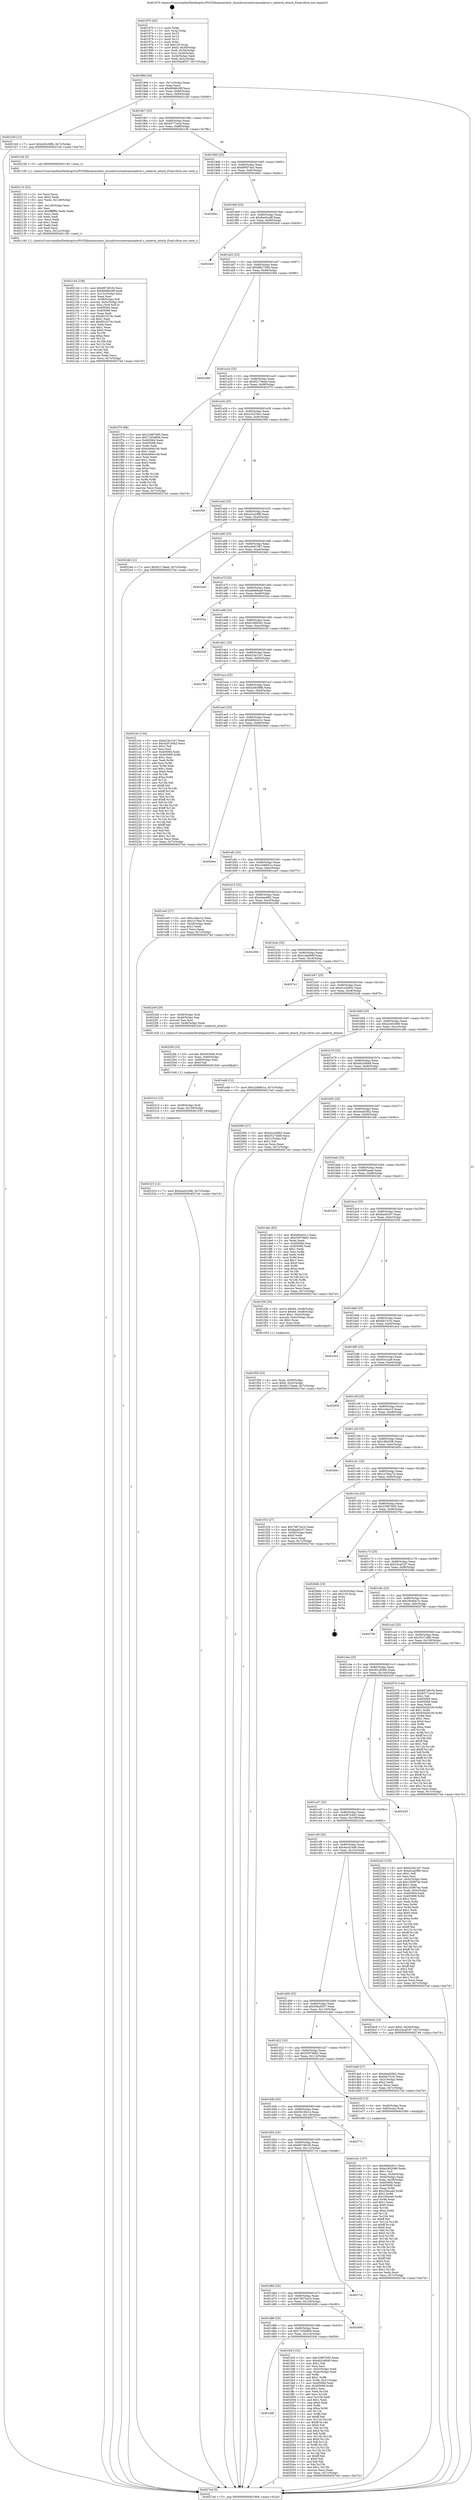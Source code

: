 digraph "0x401970" {
  label = "0x401970 (/mnt/c/Users/mathe/Desktop/tcc/POCII/binaries/extr_linuxdriversnetwansealevel.c_sealevel_attach_Final-ollvm.out::main(0))"
  labelloc = "t"
  node[shape=record]

  Entry [label="",width=0.3,height=0.3,shape=circle,fillcolor=black,style=filled]
  "0x40199d" [label="{
     0x40199d [26]\l
     | [instrs]\l
     &nbsp;&nbsp;0x40199d \<+3\>: mov -0x7c(%rbp),%eax\l
     &nbsp;&nbsp;0x4019a0 \<+2\>: mov %eax,%ecx\l
     &nbsp;&nbsp;0x4019a2 \<+6\>: sub $0x80b6b38f,%ecx\l
     &nbsp;&nbsp;0x4019a8 \<+3\>: mov %eax,-0x80(%rbp)\l
     &nbsp;&nbsp;0x4019ab \<+6\>: mov %ecx,-0x84(%rbp)\l
     &nbsp;&nbsp;0x4019b1 \<+6\>: je 00000000004021b0 \<main+0x840\>\l
  }"]
  "0x4021b0" [label="{
     0x4021b0 [12]\l
     | [instrs]\l
     &nbsp;&nbsp;0x4021b0 \<+7\>: movl $0xb29c08fb,-0x7c(%rbp)\l
     &nbsp;&nbsp;0x4021b7 \<+5\>: jmp 00000000004027ed \<main+0xe7d\>\l
  }"]
  "0x4019b7" [label="{
     0x4019b7 [25]\l
     | [instrs]\l
     &nbsp;&nbsp;0x4019b7 \<+5\>: jmp 00000000004019bc \<main+0x4c\>\l
     &nbsp;&nbsp;0x4019bc \<+3\>: mov -0x80(%rbp),%eax\l
     &nbsp;&nbsp;0x4019bf \<+5\>: sub $0x8377cecd,%eax\l
     &nbsp;&nbsp;0x4019c4 \<+6\>: mov %eax,-0x88(%rbp)\l
     &nbsp;&nbsp;0x4019ca \<+6\>: je 000000000040210b \<main+0x79b\>\l
  }"]
  Exit [label="",width=0.3,height=0.3,shape=circle,fillcolor=black,style=filled,peripheries=2]
  "0x40210b" [label="{
     0x40210b [5]\l
     | [instrs]\l
     &nbsp;&nbsp;0x40210b \<+5\>: call 0000000000401160 \<next_i\>\l
     | [calls]\l
     &nbsp;&nbsp;0x401160 \{1\} (/mnt/c/Users/mathe/Desktop/tcc/POCII/binaries/extr_linuxdriversnetwansealevel.c_sealevel_attach_Final-ollvm.out::next_i)\l
  }"]
  "0x4019d0" [label="{
     0x4019d0 [25]\l
     | [instrs]\l
     &nbsp;&nbsp;0x4019d0 \<+5\>: jmp 00000000004019d5 \<main+0x65\>\l
     &nbsp;&nbsp;0x4019d5 \<+3\>: mov -0x80(%rbp),%eax\l
     &nbsp;&nbsp;0x4019d8 \<+5\>: sub $0x895f74a5,%eax\l
     &nbsp;&nbsp;0x4019dd \<+6\>: mov %eax,-0x8c(%rbp)\l
     &nbsp;&nbsp;0x4019e3 \<+6\>: je 00000000004026bc \<main+0xd4c\>\l
  }"]
  "0x402323" [label="{
     0x402323 [12]\l
     | [instrs]\l
     &nbsp;&nbsp;0x402323 \<+7\>: movl $0x4acd1bd6,-0x7c(%rbp)\l
     &nbsp;&nbsp;0x40232a \<+5\>: jmp 00000000004027ed \<main+0xe7d\>\l
  }"]
  "0x4026bc" [label="{
     0x4026bc\l
  }", style=dashed]
  "0x4019e9" [label="{
     0x4019e9 [25]\l
     | [instrs]\l
     &nbsp;&nbsp;0x4019e9 \<+5\>: jmp 00000000004019ee \<main+0x7e\>\l
     &nbsp;&nbsp;0x4019ee \<+3\>: mov -0x80(%rbp),%eax\l
     &nbsp;&nbsp;0x4019f1 \<+5\>: sub $0x8ae5ca9f,%eax\l
     &nbsp;&nbsp;0x4019f6 \<+6\>: mov %eax,-0x90(%rbp)\l
     &nbsp;&nbsp;0x4019fc \<+6\>: je 00000000004024c6 \<main+0xb56\>\l
  }"]
  "0x402314" [label="{
     0x402314 [15]\l
     | [instrs]\l
     &nbsp;&nbsp;0x402314 \<+4\>: mov -0x58(%rbp),%rdi\l
     &nbsp;&nbsp;0x402318 \<+6\>: mov %eax,-0x130(%rbp)\l
     &nbsp;&nbsp;0x40231e \<+5\>: call 0000000000401030 \<free@plt\>\l
     | [calls]\l
     &nbsp;&nbsp;0x401030 \{1\} (unknown)\l
  }"]
  "0x4024c6" [label="{
     0x4024c6\l
  }", style=dashed]
  "0x401a02" [label="{
     0x401a02 [25]\l
     | [instrs]\l
     &nbsp;&nbsp;0x401a02 \<+5\>: jmp 0000000000401a07 \<main+0x97\>\l
     &nbsp;&nbsp;0x401a07 \<+3\>: mov -0x80(%rbp),%eax\l
     &nbsp;&nbsp;0x401a0a \<+5\>: sub $0x8fb275b9,%eax\l
     &nbsp;&nbsp;0x401a0f \<+6\>: mov %eax,-0x94(%rbp)\l
     &nbsp;&nbsp;0x401a15 \<+6\>: je 0000000000402369 \<main+0x9f9\>\l
  }"]
  "0x4022fd" [label="{
     0x4022fd [23]\l
     | [instrs]\l
     &nbsp;&nbsp;0x4022fd \<+10\>: movabs $0x4030d6,%rdi\l
     &nbsp;&nbsp;0x402307 \<+3\>: mov %eax,-0x60(%rbp)\l
     &nbsp;&nbsp;0x40230a \<+3\>: mov -0x60(%rbp),%esi\l
     &nbsp;&nbsp;0x40230d \<+2\>: mov $0x0,%al\l
     &nbsp;&nbsp;0x40230f \<+5\>: call 0000000000401040 \<printf@plt\>\l
     | [calls]\l
     &nbsp;&nbsp;0x401040 \{1\} (unknown)\l
  }"]
  "0x402369" [label="{
     0x402369\l
  }", style=dashed]
  "0x401a1b" [label="{
     0x401a1b [25]\l
     | [instrs]\l
     &nbsp;&nbsp;0x401a1b \<+5\>: jmp 0000000000401a20 \<main+0xb0\>\l
     &nbsp;&nbsp;0x401a20 \<+3\>: mov -0x80(%rbp),%eax\l
     &nbsp;&nbsp;0x401a23 \<+5\>: sub $0x9217deeb,%eax\l
     &nbsp;&nbsp;0x401a28 \<+6\>: mov %eax,-0x98(%rbp)\l
     &nbsp;&nbsp;0x401a2e \<+6\>: je 0000000000401f70 \<main+0x600\>\l
  }"]
  "0x402144" [label="{
     0x402144 [108]\l
     | [instrs]\l
     &nbsp;&nbsp;0x402144 \<+5\>: mov $0x667481f4,%ecx\l
     &nbsp;&nbsp;0x402149 \<+5\>: mov $0x80b6b38f,%edx\l
     &nbsp;&nbsp;0x40214e \<+6\>: mov -0x12c(%rbp),%esi\l
     &nbsp;&nbsp;0x402154 \<+3\>: imul %eax,%esi\l
     &nbsp;&nbsp;0x402157 \<+4\>: mov -0x58(%rbp),%r8\l
     &nbsp;&nbsp;0x40215b \<+4\>: movslq -0x5c(%rbp),%r9\l
     &nbsp;&nbsp;0x40215f \<+4\>: mov %esi,(%r8,%r9,4)\l
     &nbsp;&nbsp;0x402163 \<+7\>: mov 0x405064,%eax\l
     &nbsp;&nbsp;0x40216a \<+7\>: mov 0x405068,%esi\l
     &nbsp;&nbsp;0x402171 \<+2\>: mov %eax,%edi\l
     &nbsp;&nbsp;0x402173 \<+6\>: sub $0xfd1027dc,%edi\l
     &nbsp;&nbsp;0x402179 \<+3\>: sub $0x1,%edi\l
     &nbsp;&nbsp;0x40217c \<+6\>: add $0xfd1027dc,%edi\l
     &nbsp;&nbsp;0x402182 \<+3\>: imul %edi,%eax\l
     &nbsp;&nbsp;0x402185 \<+3\>: and $0x1,%eax\l
     &nbsp;&nbsp;0x402188 \<+3\>: cmp $0x0,%eax\l
     &nbsp;&nbsp;0x40218b \<+4\>: sete %r10b\l
     &nbsp;&nbsp;0x40218f \<+3\>: cmp $0xa,%esi\l
     &nbsp;&nbsp;0x402192 \<+4\>: setl %r11b\l
     &nbsp;&nbsp;0x402196 \<+3\>: mov %r10b,%bl\l
     &nbsp;&nbsp;0x402199 \<+3\>: and %r11b,%bl\l
     &nbsp;&nbsp;0x40219c \<+3\>: xor %r11b,%r10b\l
     &nbsp;&nbsp;0x40219f \<+3\>: or %r10b,%bl\l
     &nbsp;&nbsp;0x4021a2 \<+3\>: test $0x1,%bl\l
     &nbsp;&nbsp;0x4021a5 \<+3\>: cmovne %edx,%ecx\l
     &nbsp;&nbsp;0x4021a8 \<+3\>: mov %ecx,-0x7c(%rbp)\l
     &nbsp;&nbsp;0x4021ab \<+5\>: jmp 00000000004027ed \<main+0xe7d\>\l
  }"]
  "0x401f70" [label="{
     0x401f70 [88]\l
     | [instrs]\l
     &nbsp;&nbsp;0x401f70 \<+5\>: mov $0x22887b95,%eax\l
     &nbsp;&nbsp;0x401f75 \<+5\>: mov $0x7165d856,%ecx\l
     &nbsp;&nbsp;0x401f7a \<+7\>: mov 0x405064,%edx\l
     &nbsp;&nbsp;0x401f81 \<+7\>: mov 0x405068,%esi\l
     &nbsp;&nbsp;0x401f88 \<+2\>: mov %edx,%edi\l
     &nbsp;&nbsp;0x401f8a \<+6\>: add $0xb466e148,%edi\l
     &nbsp;&nbsp;0x401f90 \<+3\>: sub $0x1,%edi\l
     &nbsp;&nbsp;0x401f93 \<+6\>: sub $0xb466e148,%edi\l
     &nbsp;&nbsp;0x401f99 \<+3\>: imul %edi,%edx\l
     &nbsp;&nbsp;0x401f9c \<+3\>: and $0x1,%edx\l
     &nbsp;&nbsp;0x401f9f \<+3\>: cmp $0x0,%edx\l
     &nbsp;&nbsp;0x401fa2 \<+4\>: sete %r8b\l
     &nbsp;&nbsp;0x401fa6 \<+3\>: cmp $0xa,%esi\l
     &nbsp;&nbsp;0x401fa9 \<+4\>: setl %r9b\l
     &nbsp;&nbsp;0x401fad \<+3\>: mov %r8b,%r10b\l
     &nbsp;&nbsp;0x401fb0 \<+3\>: and %r9b,%r10b\l
     &nbsp;&nbsp;0x401fb3 \<+3\>: xor %r9b,%r8b\l
     &nbsp;&nbsp;0x401fb6 \<+3\>: or %r8b,%r10b\l
     &nbsp;&nbsp;0x401fb9 \<+4\>: test $0x1,%r10b\l
     &nbsp;&nbsp;0x401fbd \<+3\>: cmovne %ecx,%eax\l
     &nbsp;&nbsp;0x401fc0 \<+3\>: mov %eax,-0x7c(%rbp)\l
     &nbsp;&nbsp;0x401fc3 \<+5\>: jmp 00000000004027ed \<main+0xe7d\>\l
  }"]
  "0x401a34" [label="{
     0x401a34 [25]\l
     | [instrs]\l
     &nbsp;&nbsp;0x401a34 \<+5\>: jmp 0000000000401a39 \<main+0xc9\>\l
     &nbsp;&nbsp;0x401a39 \<+3\>: mov -0x80(%rbp),%eax\l
     &nbsp;&nbsp;0x401a3c \<+5\>: sub $0xa10234e1,%eax\l
     &nbsp;&nbsp;0x401a41 \<+6\>: mov %eax,-0x9c(%rbp)\l
     &nbsp;&nbsp;0x401a47 \<+6\>: je 00000000004025f4 \<main+0xc84\>\l
  }"]
  "0x402110" [label="{
     0x402110 [52]\l
     | [instrs]\l
     &nbsp;&nbsp;0x402110 \<+2\>: xor %ecx,%ecx\l
     &nbsp;&nbsp;0x402112 \<+5\>: mov $0x2,%edx\l
     &nbsp;&nbsp;0x402117 \<+6\>: mov %edx,-0x128(%rbp)\l
     &nbsp;&nbsp;0x40211d \<+1\>: cltd\l
     &nbsp;&nbsp;0x40211e \<+6\>: mov -0x128(%rbp),%esi\l
     &nbsp;&nbsp;0x402124 \<+2\>: idiv %esi\l
     &nbsp;&nbsp;0x402126 \<+6\>: imul $0xfffffffe,%edx,%edx\l
     &nbsp;&nbsp;0x40212c \<+2\>: mov %ecx,%edi\l
     &nbsp;&nbsp;0x40212e \<+2\>: sub %edx,%edi\l
     &nbsp;&nbsp;0x402130 \<+2\>: mov %ecx,%edx\l
     &nbsp;&nbsp;0x402132 \<+3\>: sub $0x1,%edx\l
     &nbsp;&nbsp;0x402135 \<+2\>: add %edx,%edi\l
     &nbsp;&nbsp;0x402137 \<+2\>: sub %edi,%ecx\l
     &nbsp;&nbsp;0x402139 \<+6\>: mov %ecx,-0x12c(%rbp)\l
     &nbsp;&nbsp;0x40213f \<+5\>: call 0000000000401160 \<next_i\>\l
     | [calls]\l
     &nbsp;&nbsp;0x401160 \{1\} (/mnt/c/Users/mathe/Desktop/tcc/POCII/binaries/extr_linuxdriversnetwansealevel.c_sealevel_attach_Final-ollvm.out::next_i)\l
  }"]
  "0x4025f4" [label="{
     0x4025f4\l
  }", style=dashed]
  "0x401a4d" [label="{
     0x401a4d [25]\l
     | [instrs]\l
     &nbsp;&nbsp;0x401a4d \<+5\>: jmp 0000000000401a52 \<main+0xe2\>\l
     &nbsp;&nbsp;0x401a52 \<+3\>: mov -0x80(%rbp),%eax\l
     &nbsp;&nbsp;0x401a55 \<+5\>: sub $0xa2ca29f9,%eax\l
     &nbsp;&nbsp;0x401a5a \<+6\>: mov %eax,-0xa0(%rbp)\l
     &nbsp;&nbsp;0x401a60 \<+6\>: je 00000000004022dd \<main+0x96d\>\l
  }"]
  "0x401d9f" [label="{
     0x401d9f\l
  }", style=dashed]
  "0x4022dd" [label="{
     0x4022dd [12]\l
     | [instrs]\l
     &nbsp;&nbsp;0x4022dd \<+7\>: movl $0x9217deeb,-0x7c(%rbp)\l
     &nbsp;&nbsp;0x4022e4 \<+5\>: jmp 00000000004027ed \<main+0xe7d\>\l
  }"]
  "0x401a66" [label="{
     0x401a66 [25]\l
     | [instrs]\l
     &nbsp;&nbsp;0x401a66 \<+5\>: jmp 0000000000401a6b \<main+0xfb\>\l
     &nbsp;&nbsp;0x401a6b \<+3\>: mov -0x80(%rbp),%eax\l
     &nbsp;&nbsp;0x401a6e \<+5\>: sub $0xa3e91587,%eax\l
     &nbsp;&nbsp;0x401a73 \<+6\>: mov %eax,-0xa4(%rbp)\l
     &nbsp;&nbsp;0x401a79 \<+6\>: je 00000000004024d2 \<main+0xb62\>\l
  }"]
  "0x401fc8" [label="{
     0x401fc8 [152]\l
     | [instrs]\l
     &nbsp;&nbsp;0x401fc8 \<+5\>: mov $0x22887b95,%eax\l
     &nbsp;&nbsp;0x401fcd \<+5\>: mov $0xeb2cd648,%ecx\l
     &nbsp;&nbsp;0x401fd2 \<+2\>: mov $0x1,%dl\l
     &nbsp;&nbsp;0x401fd4 \<+2\>: xor %esi,%esi\l
     &nbsp;&nbsp;0x401fd6 \<+3\>: mov -0x5c(%rbp),%edi\l
     &nbsp;&nbsp;0x401fd9 \<+3\>: cmp -0x4c(%rbp),%edi\l
     &nbsp;&nbsp;0x401fdc \<+4\>: setl %r8b\l
     &nbsp;&nbsp;0x401fe0 \<+4\>: and $0x1,%r8b\l
     &nbsp;&nbsp;0x401fe4 \<+4\>: mov %r8b,-0x21(%rbp)\l
     &nbsp;&nbsp;0x401fe8 \<+7\>: mov 0x405064,%edi\l
     &nbsp;&nbsp;0x401fef \<+8\>: mov 0x405068,%r9d\l
     &nbsp;&nbsp;0x401ff7 \<+3\>: sub $0x1,%esi\l
     &nbsp;&nbsp;0x401ffa \<+3\>: mov %edi,%r10d\l
     &nbsp;&nbsp;0x401ffd \<+3\>: add %esi,%r10d\l
     &nbsp;&nbsp;0x402000 \<+4\>: imul %r10d,%edi\l
     &nbsp;&nbsp;0x402004 \<+3\>: and $0x1,%edi\l
     &nbsp;&nbsp;0x402007 \<+3\>: cmp $0x0,%edi\l
     &nbsp;&nbsp;0x40200a \<+4\>: sete %r8b\l
     &nbsp;&nbsp;0x40200e \<+4\>: cmp $0xa,%r9d\l
     &nbsp;&nbsp;0x402012 \<+4\>: setl %r11b\l
     &nbsp;&nbsp;0x402016 \<+3\>: mov %r8b,%bl\l
     &nbsp;&nbsp;0x402019 \<+3\>: xor $0xff,%bl\l
     &nbsp;&nbsp;0x40201c \<+3\>: mov %r11b,%r14b\l
     &nbsp;&nbsp;0x40201f \<+4\>: xor $0xff,%r14b\l
     &nbsp;&nbsp;0x402023 \<+3\>: xor $0x0,%dl\l
     &nbsp;&nbsp;0x402026 \<+3\>: mov %bl,%r15b\l
     &nbsp;&nbsp;0x402029 \<+4\>: and $0x0,%r15b\l
     &nbsp;&nbsp;0x40202d \<+3\>: and %dl,%r8b\l
     &nbsp;&nbsp;0x402030 \<+3\>: mov %r14b,%r12b\l
     &nbsp;&nbsp;0x402033 \<+4\>: and $0x0,%r12b\l
     &nbsp;&nbsp;0x402037 \<+3\>: and %dl,%r11b\l
     &nbsp;&nbsp;0x40203a \<+3\>: or %r8b,%r15b\l
     &nbsp;&nbsp;0x40203d \<+3\>: or %r11b,%r12b\l
     &nbsp;&nbsp;0x402040 \<+3\>: xor %r12b,%r15b\l
     &nbsp;&nbsp;0x402043 \<+3\>: or %r14b,%bl\l
     &nbsp;&nbsp;0x402046 \<+3\>: xor $0xff,%bl\l
     &nbsp;&nbsp;0x402049 \<+3\>: or $0x0,%dl\l
     &nbsp;&nbsp;0x40204c \<+2\>: and %dl,%bl\l
     &nbsp;&nbsp;0x40204e \<+3\>: or %bl,%r15b\l
     &nbsp;&nbsp;0x402051 \<+4\>: test $0x1,%r15b\l
     &nbsp;&nbsp;0x402055 \<+3\>: cmovne %ecx,%eax\l
     &nbsp;&nbsp;0x402058 \<+3\>: mov %eax,-0x7c(%rbp)\l
     &nbsp;&nbsp;0x40205b \<+5\>: jmp 00000000004027ed \<main+0xe7d\>\l
  }"]
  "0x4024d2" [label="{
     0x4024d2\l
  }", style=dashed]
  "0x401a7f" [label="{
     0x401a7f [25]\l
     | [instrs]\l
     &nbsp;&nbsp;0x401a7f \<+5\>: jmp 0000000000401a84 \<main+0x114\>\l
     &nbsp;&nbsp;0x401a84 \<+3\>: mov -0x80(%rbp),%eax\l
     &nbsp;&nbsp;0x401a87 \<+5\>: sub $0xa6d68aa8,%eax\l
     &nbsp;&nbsp;0x401a8c \<+6\>: mov %eax,-0xa8(%rbp)\l
     &nbsp;&nbsp;0x401a92 \<+6\>: je 000000000040252a \<main+0xbba\>\l
  }"]
  "0x401d86" [label="{
     0x401d86 [25]\l
     | [instrs]\l
     &nbsp;&nbsp;0x401d86 \<+5\>: jmp 0000000000401d8b \<main+0x41b\>\l
     &nbsp;&nbsp;0x401d8b \<+3\>: mov -0x80(%rbp),%eax\l
     &nbsp;&nbsp;0x401d8e \<+5\>: sub $0x7165d856,%eax\l
     &nbsp;&nbsp;0x401d93 \<+6\>: mov %eax,-0x124(%rbp)\l
     &nbsp;&nbsp;0x401d99 \<+6\>: je 0000000000401fc8 \<main+0x658\>\l
  }"]
  "0x40252a" [label="{
     0x40252a\l
  }", style=dashed]
  "0x401a98" [label="{
     0x401a98 [25]\l
     | [instrs]\l
     &nbsp;&nbsp;0x401a98 \<+5\>: jmp 0000000000401a9d \<main+0x12d\>\l
     &nbsp;&nbsp;0x401a9d \<+3\>: mov -0x80(%rbp),%eax\l
     &nbsp;&nbsp;0x401aa0 \<+5\>: sub $0xb18b65a3,%eax\l
     &nbsp;&nbsp;0x401aa5 \<+6\>: mov %eax,-0xac(%rbp)\l
     &nbsp;&nbsp;0x401aab \<+6\>: je 000000000040232f \<main+0x9bf\>\l
  }"]
  "0x402600" [label="{
     0x402600\l
  }", style=dashed]
  "0x40232f" [label="{
     0x40232f\l
  }", style=dashed]
  "0x401ab1" [label="{
     0x401ab1 [25]\l
     | [instrs]\l
     &nbsp;&nbsp;0x401ab1 \<+5\>: jmp 0000000000401ab6 \<main+0x146\>\l
     &nbsp;&nbsp;0x401ab6 \<+3\>: mov -0x80(%rbp),%eax\l
     &nbsp;&nbsp;0x401ab9 \<+5\>: sub $0xb23e12e7,%eax\l
     &nbsp;&nbsp;0x401abe \<+6\>: mov %eax,-0xb0(%rbp)\l
     &nbsp;&nbsp;0x401ac4 \<+6\>: je 0000000000402763 \<main+0xdf3\>\l
  }"]
  "0x401d6d" [label="{
     0x401d6d [25]\l
     | [instrs]\l
     &nbsp;&nbsp;0x401d6d \<+5\>: jmp 0000000000401d72 \<main+0x402\>\l
     &nbsp;&nbsp;0x401d72 \<+3\>: mov -0x80(%rbp),%eax\l
     &nbsp;&nbsp;0x401d75 \<+5\>: sub $0x70672a1b,%eax\l
     &nbsp;&nbsp;0x401d7a \<+6\>: mov %eax,-0x120(%rbp)\l
     &nbsp;&nbsp;0x401d80 \<+6\>: je 0000000000402600 \<main+0xc90\>\l
  }"]
  "0x402763" [label="{
     0x402763\l
  }", style=dashed]
  "0x401aca" [label="{
     0x401aca [25]\l
     | [instrs]\l
     &nbsp;&nbsp;0x401aca \<+5\>: jmp 0000000000401acf \<main+0x15f\>\l
     &nbsp;&nbsp;0x401acf \<+3\>: mov -0x80(%rbp),%eax\l
     &nbsp;&nbsp;0x401ad2 \<+5\>: sub $0xb29c08fb,%eax\l
     &nbsp;&nbsp;0x401ad7 \<+6\>: mov %eax,-0xb4(%rbp)\l
     &nbsp;&nbsp;0x401add \<+6\>: je 00000000004021bc \<main+0x84c\>\l
  }"]
  "0x402716" [label="{
     0x402716\l
  }", style=dashed]
  "0x4021bc" [label="{
     0x4021bc [134]\l
     | [instrs]\l
     &nbsp;&nbsp;0x4021bc \<+5\>: mov $0xb23e12e7,%eax\l
     &nbsp;&nbsp;0x4021c1 \<+5\>: mov $0x4287e443,%ecx\l
     &nbsp;&nbsp;0x4021c6 \<+2\>: mov $0x1,%dl\l
     &nbsp;&nbsp;0x4021c8 \<+2\>: xor %esi,%esi\l
     &nbsp;&nbsp;0x4021ca \<+7\>: mov 0x405064,%edi\l
     &nbsp;&nbsp;0x4021d1 \<+8\>: mov 0x405068,%r8d\l
     &nbsp;&nbsp;0x4021d9 \<+3\>: sub $0x1,%esi\l
     &nbsp;&nbsp;0x4021dc \<+3\>: mov %edi,%r9d\l
     &nbsp;&nbsp;0x4021df \<+3\>: add %esi,%r9d\l
     &nbsp;&nbsp;0x4021e2 \<+4\>: imul %r9d,%edi\l
     &nbsp;&nbsp;0x4021e6 \<+3\>: and $0x1,%edi\l
     &nbsp;&nbsp;0x4021e9 \<+3\>: cmp $0x0,%edi\l
     &nbsp;&nbsp;0x4021ec \<+4\>: sete %r10b\l
     &nbsp;&nbsp;0x4021f0 \<+4\>: cmp $0xa,%r8d\l
     &nbsp;&nbsp;0x4021f4 \<+4\>: setl %r11b\l
     &nbsp;&nbsp;0x4021f8 \<+3\>: mov %r10b,%bl\l
     &nbsp;&nbsp;0x4021fb \<+3\>: xor $0xff,%bl\l
     &nbsp;&nbsp;0x4021fe \<+3\>: mov %r11b,%r14b\l
     &nbsp;&nbsp;0x402201 \<+4\>: xor $0xff,%r14b\l
     &nbsp;&nbsp;0x402205 \<+3\>: xor $0x1,%dl\l
     &nbsp;&nbsp;0x402208 \<+3\>: mov %bl,%r15b\l
     &nbsp;&nbsp;0x40220b \<+4\>: and $0xff,%r15b\l
     &nbsp;&nbsp;0x40220f \<+3\>: and %dl,%r10b\l
     &nbsp;&nbsp;0x402212 \<+3\>: mov %r14b,%r12b\l
     &nbsp;&nbsp;0x402215 \<+4\>: and $0xff,%r12b\l
     &nbsp;&nbsp;0x402219 \<+3\>: and %dl,%r11b\l
     &nbsp;&nbsp;0x40221c \<+3\>: or %r10b,%r15b\l
     &nbsp;&nbsp;0x40221f \<+3\>: or %r11b,%r12b\l
     &nbsp;&nbsp;0x402222 \<+3\>: xor %r12b,%r15b\l
     &nbsp;&nbsp;0x402225 \<+3\>: or %r14b,%bl\l
     &nbsp;&nbsp;0x402228 \<+3\>: xor $0xff,%bl\l
     &nbsp;&nbsp;0x40222b \<+3\>: or $0x1,%dl\l
     &nbsp;&nbsp;0x40222e \<+2\>: and %dl,%bl\l
     &nbsp;&nbsp;0x402230 \<+3\>: or %bl,%r15b\l
     &nbsp;&nbsp;0x402233 \<+4\>: test $0x1,%r15b\l
     &nbsp;&nbsp;0x402237 \<+3\>: cmovne %ecx,%eax\l
     &nbsp;&nbsp;0x40223a \<+3\>: mov %eax,-0x7c(%rbp)\l
     &nbsp;&nbsp;0x40223d \<+5\>: jmp 00000000004027ed \<main+0xe7d\>\l
  }"]
  "0x401ae3" [label="{
     0x401ae3 [25]\l
     | [instrs]\l
     &nbsp;&nbsp;0x401ae3 \<+5\>: jmp 0000000000401ae8 \<main+0x178\>\l
     &nbsp;&nbsp;0x401ae8 \<+3\>: mov -0x80(%rbp),%eax\l
     &nbsp;&nbsp;0x401aeb \<+5\>: sub $0xb66dcb1c,%eax\l
     &nbsp;&nbsp;0x401af0 \<+6\>: mov %eax,-0xb8(%rbp)\l
     &nbsp;&nbsp;0x401af6 \<+6\>: je 00000000004026ee \<main+0xd7e\>\l
  }"]
  "0x401d54" [label="{
     0x401d54 [25]\l
     | [instrs]\l
     &nbsp;&nbsp;0x401d54 \<+5\>: jmp 0000000000401d59 \<main+0x3e9\>\l
     &nbsp;&nbsp;0x401d59 \<+3\>: mov -0x80(%rbp),%eax\l
     &nbsp;&nbsp;0x401d5c \<+5\>: sub $0x667481f4,%eax\l
     &nbsp;&nbsp;0x401d61 \<+6\>: mov %eax,-0x11c(%rbp)\l
     &nbsp;&nbsp;0x401d67 \<+6\>: je 0000000000402716 \<main+0xda6\>\l
  }"]
  "0x4026ee" [label="{
     0x4026ee\l
  }", style=dashed]
  "0x401afc" [label="{
     0x401afc [25]\l
     | [instrs]\l
     &nbsp;&nbsp;0x401afc \<+5\>: jmp 0000000000401b01 \<main+0x191\>\l
     &nbsp;&nbsp;0x401b01 \<+3\>: mov -0x80(%rbp),%eax\l
     &nbsp;&nbsp;0x401b04 \<+5\>: sub $0xc2db841a,%eax\l
     &nbsp;&nbsp;0x401b09 \<+6\>: mov %eax,-0xbc(%rbp)\l
     &nbsp;&nbsp;0x401b0f \<+6\>: je 0000000000401ee5 \<main+0x575\>\l
  }"]
  "0x40277c" [label="{
     0x40277c\l
  }", style=dashed]
  "0x401ee5" [label="{
     0x401ee5 [27]\l
     | [instrs]\l
     &nbsp;&nbsp;0x401ee5 \<+5\>: mov $0xcc5ea15,%eax\l
     &nbsp;&nbsp;0x401eea \<+5\>: mov $0x1e79ea7b,%ecx\l
     &nbsp;&nbsp;0x401eef \<+3\>: mov -0x28(%rbp),%edx\l
     &nbsp;&nbsp;0x401ef2 \<+3\>: cmp $0x1,%edx\l
     &nbsp;&nbsp;0x401ef5 \<+3\>: cmovl %ecx,%eax\l
     &nbsp;&nbsp;0x401ef8 \<+3\>: mov %eax,-0x7c(%rbp)\l
     &nbsp;&nbsp;0x401efb \<+5\>: jmp 00000000004027ed \<main+0xe7d\>\l
  }"]
  "0x401b15" [label="{
     0x401b15 [25]\l
     | [instrs]\l
     &nbsp;&nbsp;0x401b15 \<+5\>: jmp 0000000000401b1a \<main+0x1aa\>\l
     &nbsp;&nbsp;0x401b1a \<+3\>: mov -0x80(%rbp),%eax\l
     &nbsp;&nbsp;0x401b1d \<+5\>: sub $0xcbee4f92,%eax\l
     &nbsp;&nbsp;0x401b22 \<+6\>: mov %eax,-0xc0(%rbp)\l
     &nbsp;&nbsp;0x401b28 \<+6\>: je 0000000000402384 \<main+0xa14\>\l
  }"]
  "0x401f59" [label="{
     0x401f59 [23]\l
     | [instrs]\l
     &nbsp;&nbsp;0x401f59 \<+4\>: mov %rax,-0x58(%rbp)\l
     &nbsp;&nbsp;0x401f5d \<+7\>: movl $0x0,-0x5c(%rbp)\l
     &nbsp;&nbsp;0x401f64 \<+7\>: movl $0x9217deeb,-0x7c(%rbp)\l
     &nbsp;&nbsp;0x401f6b \<+5\>: jmp 00000000004027ed \<main+0xe7d\>\l
  }"]
  "0x402384" [label="{
     0x402384\l
  }", style=dashed]
  "0x401b2e" [label="{
     0x401b2e [25]\l
     | [instrs]\l
     &nbsp;&nbsp;0x401b2e \<+5\>: jmp 0000000000401b33 \<main+0x1c3\>\l
     &nbsp;&nbsp;0x401b33 \<+3\>: mov -0x80(%rbp),%eax\l
     &nbsp;&nbsp;0x401b36 \<+5\>: sub $0xccabdb6f,%eax\l
     &nbsp;&nbsp;0x401b3b \<+6\>: mov %eax,-0xc4(%rbp)\l
     &nbsp;&nbsp;0x401b41 \<+6\>: je 00000000004027e1 \<main+0xe71\>\l
  }"]
  "0x401e3c" [label="{
     0x401e3c [157]\l
     | [instrs]\l
     &nbsp;&nbsp;0x401e3c \<+5\>: mov $0xb66dcb1c,%ecx\l
     &nbsp;&nbsp;0x401e41 \<+5\>: mov $0xe2402066,%edx\l
     &nbsp;&nbsp;0x401e46 \<+3\>: mov $0x1,%sil\l
     &nbsp;&nbsp;0x401e49 \<+3\>: mov %eax,-0x44(%rbp)\l
     &nbsp;&nbsp;0x401e4c \<+3\>: mov -0x44(%rbp),%eax\l
     &nbsp;&nbsp;0x401e4f \<+3\>: mov %eax,-0x28(%rbp)\l
     &nbsp;&nbsp;0x401e52 \<+7\>: mov 0x405064,%eax\l
     &nbsp;&nbsp;0x401e59 \<+8\>: mov 0x405068,%r8d\l
     &nbsp;&nbsp;0x401e61 \<+3\>: mov %eax,%r9d\l
     &nbsp;&nbsp;0x401e64 \<+7\>: add $0x256cea0,%r9d\l
     &nbsp;&nbsp;0x401e6b \<+4\>: sub $0x1,%r9d\l
     &nbsp;&nbsp;0x401e6f \<+7\>: sub $0x256cea0,%r9d\l
     &nbsp;&nbsp;0x401e76 \<+4\>: imul %r9d,%eax\l
     &nbsp;&nbsp;0x401e7a \<+3\>: and $0x1,%eax\l
     &nbsp;&nbsp;0x401e7d \<+3\>: cmp $0x0,%eax\l
     &nbsp;&nbsp;0x401e80 \<+4\>: sete %r10b\l
     &nbsp;&nbsp;0x401e84 \<+4\>: cmp $0xa,%r8d\l
     &nbsp;&nbsp;0x401e88 \<+4\>: setl %r11b\l
     &nbsp;&nbsp;0x401e8c \<+3\>: mov %r10b,%bl\l
     &nbsp;&nbsp;0x401e8f \<+3\>: xor $0xff,%bl\l
     &nbsp;&nbsp;0x401e92 \<+3\>: mov %r11b,%r14b\l
     &nbsp;&nbsp;0x401e95 \<+4\>: xor $0xff,%r14b\l
     &nbsp;&nbsp;0x401e99 \<+4\>: xor $0x0,%sil\l
     &nbsp;&nbsp;0x401e9d \<+3\>: mov %bl,%r15b\l
     &nbsp;&nbsp;0x401ea0 \<+4\>: and $0x0,%r15b\l
     &nbsp;&nbsp;0x401ea4 \<+3\>: and %sil,%r10b\l
     &nbsp;&nbsp;0x401ea7 \<+3\>: mov %r14b,%r12b\l
     &nbsp;&nbsp;0x401eaa \<+4\>: and $0x0,%r12b\l
     &nbsp;&nbsp;0x401eae \<+3\>: and %sil,%r11b\l
     &nbsp;&nbsp;0x401eb1 \<+3\>: or %r10b,%r15b\l
     &nbsp;&nbsp;0x401eb4 \<+3\>: or %r11b,%r12b\l
     &nbsp;&nbsp;0x401eb7 \<+3\>: xor %r12b,%r15b\l
     &nbsp;&nbsp;0x401eba \<+3\>: or %r14b,%bl\l
     &nbsp;&nbsp;0x401ebd \<+3\>: xor $0xff,%bl\l
     &nbsp;&nbsp;0x401ec0 \<+4\>: or $0x0,%sil\l
     &nbsp;&nbsp;0x401ec4 \<+3\>: and %sil,%bl\l
     &nbsp;&nbsp;0x401ec7 \<+3\>: or %bl,%r15b\l
     &nbsp;&nbsp;0x401eca \<+4\>: test $0x1,%r15b\l
     &nbsp;&nbsp;0x401ece \<+3\>: cmovne %edx,%ecx\l
     &nbsp;&nbsp;0x401ed1 \<+3\>: mov %ecx,-0x7c(%rbp)\l
     &nbsp;&nbsp;0x401ed4 \<+5\>: jmp 00000000004027ed \<main+0xe7d\>\l
  }"]
  "0x4027e1" [label="{
     0x4027e1\l
  }", style=dashed]
  "0x401b47" [label="{
     0x401b47 [25]\l
     | [instrs]\l
     &nbsp;&nbsp;0x401b47 \<+5\>: jmp 0000000000401b4c \<main+0x1dc\>\l
     &nbsp;&nbsp;0x401b4c \<+3\>: mov -0x80(%rbp),%eax\l
     &nbsp;&nbsp;0x401b4f \<+5\>: sub $0xd1e3a902,%eax\l
     &nbsp;&nbsp;0x401b54 \<+6\>: mov %eax,-0xc8(%rbp)\l
     &nbsp;&nbsp;0x401b5a \<+6\>: je 00000000004022e9 \<main+0x979\>\l
  }"]
  "0x401d3b" [label="{
     0x401d3b [25]\l
     | [instrs]\l
     &nbsp;&nbsp;0x401d3b \<+5\>: jmp 0000000000401d40 \<main+0x3d0\>\l
     &nbsp;&nbsp;0x401d40 \<+3\>: mov -0x80(%rbp),%eax\l
     &nbsp;&nbsp;0x401d43 \<+5\>: sub $0x5623fe14,%eax\l
     &nbsp;&nbsp;0x401d48 \<+6\>: mov %eax,-0x118(%rbp)\l
     &nbsp;&nbsp;0x401d4e \<+6\>: je 000000000040277c \<main+0xe0c\>\l
  }"]
  "0x4022e9" [label="{
     0x4022e9 [20]\l
     | [instrs]\l
     &nbsp;&nbsp;0x4022e9 \<+4\>: mov -0x58(%rbp),%rdi\l
     &nbsp;&nbsp;0x4022ed \<+4\>: mov -0x46(%rbp),%ax\l
     &nbsp;&nbsp;0x4022f1 \<+3\>: movzwl %ax,%esi\l
     &nbsp;&nbsp;0x4022f4 \<+4\>: movzwl -0x48(%rbp),%edx\l
     &nbsp;&nbsp;0x4022f8 \<+5\>: call 0000000000401420 \<sealevel_attach\>\l
     | [calls]\l
     &nbsp;&nbsp;0x401420 \{1\} (/mnt/c/Users/mathe/Desktop/tcc/POCII/binaries/extr_linuxdriversnetwansealevel.c_sealevel_attach_Final-ollvm.out::sealevel_attach)\l
  }"]
  "0x401b60" [label="{
     0x401b60 [25]\l
     | [instrs]\l
     &nbsp;&nbsp;0x401b60 \<+5\>: jmp 0000000000401b65 \<main+0x1f5\>\l
     &nbsp;&nbsp;0x401b65 \<+3\>: mov -0x80(%rbp),%eax\l
     &nbsp;&nbsp;0x401b68 \<+5\>: sub $0xe2402066,%eax\l
     &nbsp;&nbsp;0x401b6d \<+6\>: mov %eax,-0xcc(%rbp)\l
     &nbsp;&nbsp;0x401b73 \<+6\>: je 0000000000401ed9 \<main+0x569\>\l
  }"]
  "0x401e2f" [label="{
     0x401e2f [13]\l
     | [instrs]\l
     &nbsp;&nbsp;0x401e2f \<+4\>: mov -0x40(%rbp),%rax\l
     &nbsp;&nbsp;0x401e33 \<+4\>: mov 0x8(%rax),%rdi\l
     &nbsp;&nbsp;0x401e37 \<+5\>: call 0000000000401060 \<atoi@plt\>\l
     | [calls]\l
     &nbsp;&nbsp;0x401060 \{1\} (unknown)\l
  }"]
  "0x401ed9" [label="{
     0x401ed9 [12]\l
     | [instrs]\l
     &nbsp;&nbsp;0x401ed9 \<+7\>: movl $0xc2db841a,-0x7c(%rbp)\l
     &nbsp;&nbsp;0x401ee0 \<+5\>: jmp 00000000004027ed \<main+0xe7d\>\l
  }"]
  "0x401b79" [label="{
     0x401b79 [25]\l
     | [instrs]\l
     &nbsp;&nbsp;0x401b79 \<+5\>: jmp 0000000000401b7e \<main+0x20e\>\l
     &nbsp;&nbsp;0x401b7e \<+3\>: mov -0x80(%rbp),%eax\l
     &nbsp;&nbsp;0x401b81 \<+5\>: sub $0xeb2cd648,%eax\l
     &nbsp;&nbsp;0x401b86 \<+6\>: mov %eax,-0xd0(%rbp)\l
     &nbsp;&nbsp;0x401b8c \<+6\>: je 0000000000402060 \<main+0x6f0\>\l
  }"]
  "0x401970" [label="{
     0x401970 [45]\l
     | [instrs]\l
     &nbsp;&nbsp;0x401970 \<+1\>: push %rbp\l
     &nbsp;&nbsp;0x401971 \<+3\>: mov %rsp,%rbp\l
     &nbsp;&nbsp;0x401974 \<+2\>: push %r15\l
     &nbsp;&nbsp;0x401976 \<+2\>: push %r14\l
     &nbsp;&nbsp;0x401978 \<+2\>: push %r12\l
     &nbsp;&nbsp;0x40197a \<+1\>: push %rbx\l
     &nbsp;&nbsp;0x40197b \<+7\>: sub $0x120,%rsp\l
     &nbsp;&nbsp;0x401982 \<+7\>: movl $0x0,-0x30(%rbp)\l
     &nbsp;&nbsp;0x401989 \<+3\>: mov %edi,-0x34(%rbp)\l
     &nbsp;&nbsp;0x40198c \<+4\>: mov %rsi,-0x40(%rbp)\l
     &nbsp;&nbsp;0x401990 \<+3\>: mov -0x34(%rbp),%edi\l
     &nbsp;&nbsp;0x401993 \<+3\>: mov %edi,-0x2c(%rbp)\l
     &nbsp;&nbsp;0x401996 \<+7\>: movl $0x50baf337,-0x7c(%rbp)\l
  }"]
  "0x402060" [label="{
     0x402060 [27]\l
     | [instrs]\l
     &nbsp;&nbsp;0x402060 \<+5\>: mov $0xd1e3a902,%eax\l
     &nbsp;&nbsp;0x402065 \<+5\>: mov $0x3527cfd9,%ecx\l
     &nbsp;&nbsp;0x40206a \<+3\>: mov -0x21(%rbp),%dl\l
     &nbsp;&nbsp;0x40206d \<+3\>: test $0x1,%dl\l
     &nbsp;&nbsp;0x402070 \<+3\>: cmovne %ecx,%eax\l
     &nbsp;&nbsp;0x402073 \<+3\>: mov %eax,-0x7c(%rbp)\l
     &nbsp;&nbsp;0x402076 \<+5\>: jmp 00000000004027ed \<main+0xe7d\>\l
  }"]
  "0x401b92" [label="{
     0x401b92 [25]\l
     | [instrs]\l
     &nbsp;&nbsp;0x401b92 \<+5\>: jmp 0000000000401b97 \<main+0x227\>\l
     &nbsp;&nbsp;0x401b97 \<+3\>: mov -0x80(%rbp),%eax\l
     &nbsp;&nbsp;0x401b9a \<+5\>: sub $0xebed20b2,%eax\l
     &nbsp;&nbsp;0x401b9f \<+6\>: mov %eax,-0xd4(%rbp)\l
     &nbsp;&nbsp;0x401ba5 \<+6\>: je 0000000000401ddc \<main+0x46c\>\l
  }"]
  "0x4027ed" [label="{
     0x4027ed [5]\l
     | [instrs]\l
     &nbsp;&nbsp;0x4027ed \<+5\>: jmp 000000000040199d \<main+0x2d\>\l
  }"]
  "0x401ddc" [label="{
     0x401ddc [83]\l
     | [instrs]\l
     &nbsp;&nbsp;0x401ddc \<+5\>: mov $0xb66dcb1c,%eax\l
     &nbsp;&nbsp;0x401de1 \<+5\>: mov $0x55979d02,%ecx\l
     &nbsp;&nbsp;0x401de6 \<+2\>: xor %edx,%edx\l
     &nbsp;&nbsp;0x401de8 \<+7\>: mov 0x405064,%esi\l
     &nbsp;&nbsp;0x401def \<+7\>: mov 0x405068,%edi\l
     &nbsp;&nbsp;0x401df6 \<+3\>: sub $0x1,%edx\l
     &nbsp;&nbsp;0x401df9 \<+3\>: mov %esi,%r8d\l
     &nbsp;&nbsp;0x401dfc \<+3\>: add %edx,%r8d\l
     &nbsp;&nbsp;0x401dff \<+4\>: imul %r8d,%esi\l
     &nbsp;&nbsp;0x401e03 \<+3\>: and $0x1,%esi\l
     &nbsp;&nbsp;0x401e06 \<+3\>: cmp $0x0,%esi\l
     &nbsp;&nbsp;0x401e09 \<+4\>: sete %r9b\l
     &nbsp;&nbsp;0x401e0d \<+3\>: cmp $0xa,%edi\l
     &nbsp;&nbsp;0x401e10 \<+4\>: setl %r10b\l
     &nbsp;&nbsp;0x401e14 \<+3\>: mov %r9b,%r11b\l
     &nbsp;&nbsp;0x401e17 \<+3\>: and %r10b,%r11b\l
     &nbsp;&nbsp;0x401e1a \<+3\>: xor %r10b,%r9b\l
     &nbsp;&nbsp;0x401e1d \<+3\>: or %r9b,%r11b\l
     &nbsp;&nbsp;0x401e20 \<+4\>: test $0x1,%r11b\l
     &nbsp;&nbsp;0x401e24 \<+3\>: cmovne %ecx,%eax\l
     &nbsp;&nbsp;0x401e27 \<+3\>: mov %eax,-0x7c(%rbp)\l
     &nbsp;&nbsp;0x401e2a \<+5\>: jmp 00000000004027ed \<main+0xe7d\>\l
  }"]
  "0x401bab" [label="{
     0x401bab [25]\l
     | [instrs]\l
     &nbsp;&nbsp;0x401bab \<+5\>: jmp 0000000000401bb0 \<main+0x240\>\l
     &nbsp;&nbsp;0x401bb0 \<+3\>: mov -0x80(%rbp),%eax\l
     &nbsp;&nbsp;0x401bb3 \<+5\>: sub $0xf0f3aaa4,%eax\l
     &nbsp;&nbsp;0x401bb8 \<+6\>: mov %eax,-0xd8(%rbp)\l
     &nbsp;&nbsp;0x401bbe \<+6\>: je 00000000004023d1 \<main+0xa61\>\l
  }"]
  "0x401d22" [label="{
     0x401d22 [25]\l
     | [instrs]\l
     &nbsp;&nbsp;0x401d22 \<+5\>: jmp 0000000000401d27 \<main+0x3b7\>\l
     &nbsp;&nbsp;0x401d27 \<+3\>: mov -0x80(%rbp),%eax\l
     &nbsp;&nbsp;0x401d2a \<+5\>: sub $0x55979d02,%eax\l
     &nbsp;&nbsp;0x401d2f \<+6\>: mov %eax,-0x114(%rbp)\l
     &nbsp;&nbsp;0x401d35 \<+6\>: je 0000000000401e2f \<main+0x4bf\>\l
  }"]
  "0x4023d1" [label="{
     0x4023d1\l
  }", style=dashed]
  "0x401bc4" [label="{
     0x401bc4 [25]\l
     | [instrs]\l
     &nbsp;&nbsp;0x401bc4 \<+5\>: jmp 0000000000401bc9 \<main+0x259\>\l
     &nbsp;&nbsp;0x401bc9 \<+3\>: mov -0x80(%rbp),%eax\l
     &nbsp;&nbsp;0x401bcc \<+5\>: sub $0xfaa40c07,%eax\l
     &nbsp;&nbsp;0x401bd1 \<+6\>: mov %eax,-0xdc(%rbp)\l
     &nbsp;&nbsp;0x401bd7 \<+6\>: je 0000000000401f36 \<main+0x5c6\>\l
  }"]
  "0x401da9" [label="{
     0x401da9 [27]\l
     | [instrs]\l
     &nbsp;&nbsp;0x401da9 \<+5\>: mov $0xebed20b2,%eax\l
     &nbsp;&nbsp;0x401dae \<+5\>: mov $0xfab741fc,%ecx\l
     &nbsp;&nbsp;0x401db3 \<+3\>: mov -0x2c(%rbp),%edx\l
     &nbsp;&nbsp;0x401db6 \<+3\>: cmp $0x2,%edx\l
     &nbsp;&nbsp;0x401db9 \<+3\>: cmovne %ecx,%eax\l
     &nbsp;&nbsp;0x401dbc \<+3\>: mov %eax,-0x7c(%rbp)\l
     &nbsp;&nbsp;0x401dbf \<+5\>: jmp 00000000004027ed \<main+0xe7d\>\l
  }"]
  "0x401f36" [label="{
     0x401f36 [35]\l
     | [instrs]\l
     &nbsp;&nbsp;0x401f36 \<+6\>: movw $0x64,-0x46(%rbp)\l
     &nbsp;&nbsp;0x401f3c \<+6\>: movw $0x64,-0x48(%rbp)\l
     &nbsp;&nbsp;0x401f42 \<+7\>: movl $0x1,-0x4c(%rbp)\l
     &nbsp;&nbsp;0x401f49 \<+4\>: movslq -0x4c(%rbp),%rax\l
     &nbsp;&nbsp;0x401f4d \<+4\>: shl $0x2,%rax\l
     &nbsp;&nbsp;0x401f51 \<+3\>: mov %rax,%rdi\l
     &nbsp;&nbsp;0x401f54 \<+5\>: call 0000000000401050 \<malloc@plt\>\l
     | [calls]\l
     &nbsp;&nbsp;0x401050 \{1\} (unknown)\l
  }"]
  "0x401bdd" [label="{
     0x401bdd [25]\l
     | [instrs]\l
     &nbsp;&nbsp;0x401bdd \<+5\>: jmp 0000000000401be2 \<main+0x272\>\l
     &nbsp;&nbsp;0x401be2 \<+3\>: mov -0x80(%rbp),%eax\l
     &nbsp;&nbsp;0x401be5 \<+5\>: sub $0xfab741fc,%eax\l
     &nbsp;&nbsp;0x401bea \<+6\>: mov %eax,-0xe0(%rbp)\l
     &nbsp;&nbsp;0x401bf0 \<+6\>: je 0000000000401dc4 \<main+0x454\>\l
  }"]
  "0x401d09" [label="{
     0x401d09 [25]\l
     | [instrs]\l
     &nbsp;&nbsp;0x401d09 \<+5\>: jmp 0000000000401d0e \<main+0x39e\>\l
     &nbsp;&nbsp;0x401d0e \<+3\>: mov -0x80(%rbp),%eax\l
     &nbsp;&nbsp;0x401d11 \<+5\>: sub $0x50baf337,%eax\l
     &nbsp;&nbsp;0x401d16 \<+6\>: mov %eax,-0x110(%rbp)\l
     &nbsp;&nbsp;0x401d1c \<+6\>: je 0000000000401da9 \<main+0x439\>\l
  }"]
  "0x401dc4" [label="{
     0x401dc4\l
  }", style=dashed]
  "0x401bf6" [label="{
     0x401bf6 [25]\l
     | [instrs]\l
     &nbsp;&nbsp;0x401bf6 \<+5\>: jmp 0000000000401bfb \<main+0x28b\>\l
     &nbsp;&nbsp;0x401bfb \<+3\>: mov -0x80(%rbp),%eax\l
     &nbsp;&nbsp;0x401bfe \<+5\>: sub $0x9341aa9,%eax\l
     &nbsp;&nbsp;0x401c03 \<+6\>: mov %eax,-0xe4(%rbp)\l
     &nbsp;&nbsp;0x401c09 \<+6\>: je 000000000040265f \<main+0xcef\>\l
  }"]
  "0x4026c8" [label="{
     0x4026c8 [19]\l
     | [instrs]\l
     &nbsp;&nbsp;0x4026c8 \<+7\>: movl $0x0,-0x30(%rbp)\l
     &nbsp;&nbsp;0x4026cf \<+7\>: movl $0x24caf197,-0x7c(%rbp)\l
     &nbsp;&nbsp;0x4026d6 \<+5\>: jmp 00000000004027ed \<main+0xe7d\>\l
  }"]
  "0x40265f" [label="{
     0x40265f\l
  }", style=dashed]
  "0x401c0f" [label="{
     0x401c0f [25]\l
     | [instrs]\l
     &nbsp;&nbsp;0x401c0f \<+5\>: jmp 0000000000401c14 \<main+0x2a4\>\l
     &nbsp;&nbsp;0x401c14 \<+3\>: mov -0x80(%rbp),%eax\l
     &nbsp;&nbsp;0x401c17 \<+5\>: sub $0xcc5ea15,%eax\l
     &nbsp;&nbsp;0x401c1c \<+6\>: mov %eax,-0xe8(%rbp)\l
     &nbsp;&nbsp;0x401c22 \<+6\>: je 0000000000401f00 \<main+0x590\>\l
  }"]
  "0x401cf0" [label="{
     0x401cf0 [25]\l
     | [instrs]\l
     &nbsp;&nbsp;0x401cf0 \<+5\>: jmp 0000000000401cf5 \<main+0x385\>\l
     &nbsp;&nbsp;0x401cf5 \<+3\>: mov -0x80(%rbp),%eax\l
     &nbsp;&nbsp;0x401cf8 \<+5\>: sub $0x4acd1bd6,%eax\l
     &nbsp;&nbsp;0x401cfd \<+6\>: mov %eax,-0x10c(%rbp)\l
     &nbsp;&nbsp;0x401d03 \<+6\>: je 00000000004026c8 \<main+0xd58\>\l
  }"]
  "0x401f00" [label="{
     0x401f00\l
  }", style=dashed]
  "0x401c28" [label="{
     0x401c28 [25]\l
     | [instrs]\l
     &nbsp;&nbsp;0x401c28 \<+5\>: jmp 0000000000401c2d \<main+0x2bd\>\l
     &nbsp;&nbsp;0x401c2d \<+3\>: mov -0x80(%rbp),%eax\l
     &nbsp;&nbsp;0x401c30 \<+5\>: sub $0x18fc02fb,%eax\l
     &nbsp;&nbsp;0x401c35 \<+6\>: mov %eax,-0xec(%rbp)\l
     &nbsp;&nbsp;0x401c3b \<+6\>: je 000000000040260c \<main+0xc9c\>\l
  }"]
  "0x402242" [label="{
     0x402242 [155]\l
     | [instrs]\l
     &nbsp;&nbsp;0x402242 \<+5\>: mov $0xb23e12e7,%eax\l
     &nbsp;&nbsp;0x402247 \<+5\>: mov $0xa2ca29f9,%ecx\l
     &nbsp;&nbsp;0x40224c \<+2\>: mov $0x1,%dl\l
     &nbsp;&nbsp;0x40224e \<+2\>: xor %esi,%esi\l
     &nbsp;&nbsp;0x402250 \<+3\>: mov -0x5c(%rbp),%edi\l
     &nbsp;&nbsp;0x402253 \<+6\>: sub $0xc35897ee,%edi\l
     &nbsp;&nbsp;0x402259 \<+3\>: add $0x1,%edi\l
     &nbsp;&nbsp;0x40225c \<+6\>: add $0xc35897ee,%edi\l
     &nbsp;&nbsp;0x402262 \<+3\>: mov %edi,-0x5c(%rbp)\l
     &nbsp;&nbsp;0x402265 \<+7\>: mov 0x405064,%edi\l
     &nbsp;&nbsp;0x40226c \<+8\>: mov 0x405068,%r8d\l
     &nbsp;&nbsp;0x402274 \<+3\>: sub $0x1,%esi\l
     &nbsp;&nbsp;0x402277 \<+3\>: mov %edi,%r9d\l
     &nbsp;&nbsp;0x40227a \<+3\>: add %esi,%r9d\l
     &nbsp;&nbsp;0x40227d \<+4\>: imul %r9d,%edi\l
     &nbsp;&nbsp;0x402281 \<+3\>: and $0x1,%edi\l
     &nbsp;&nbsp;0x402284 \<+3\>: cmp $0x0,%edi\l
     &nbsp;&nbsp;0x402287 \<+4\>: sete %r10b\l
     &nbsp;&nbsp;0x40228b \<+4\>: cmp $0xa,%r8d\l
     &nbsp;&nbsp;0x40228f \<+4\>: setl %r11b\l
     &nbsp;&nbsp;0x402293 \<+3\>: mov %r10b,%bl\l
     &nbsp;&nbsp;0x402296 \<+3\>: xor $0xff,%bl\l
     &nbsp;&nbsp;0x402299 \<+3\>: mov %r11b,%r14b\l
     &nbsp;&nbsp;0x40229c \<+4\>: xor $0xff,%r14b\l
     &nbsp;&nbsp;0x4022a0 \<+3\>: xor $0x1,%dl\l
     &nbsp;&nbsp;0x4022a3 \<+3\>: mov %bl,%r15b\l
     &nbsp;&nbsp;0x4022a6 \<+4\>: and $0xff,%r15b\l
     &nbsp;&nbsp;0x4022aa \<+3\>: and %dl,%r10b\l
     &nbsp;&nbsp;0x4022ad \<+3\>: mov %r14b,%r12b\l
     &nbsp;&nbsp;0x4022b0 \<+4\>: and $0xff,%r12b\l
     &nbsp;&nbsp;0x4022b4 \<+3\>: and %dl,%r11b\l
     &nbsp;&nbsp;0x4022b7 \<+3\>: or %r10b,%r15b\l
     &nbsp;&nbsp;0x4022ba \<+3\>: or %r11b,%r12b\l
     &nbsp;&nbsp;0x4022bd \<+3\>: xor %r12b,%r15b\l
     &nbsp;&nbsp;0x4022c0 \<+3\>: or %r14b,%bl\l
     &nbsp;&nbsp;0x4022c3 \<+3\>: xor $0xff,%bl\l
     &nbsp;&nbsp;0x4022c6 \<+3\>: or $0x1,%dl\l
     &nbsp;&nbsp;0x4022c9 \<+2\>: and %dl,%bl\l
     &nbsp;&nbsp;0x4022cb \<+3\>: or %bl,%r15b\l
     &nbsp;&nbsp;0x4022ce \<+4\>: test $0x1,%r15b\l
     &nbsp;&nbsp;0x4022d2 \<+3\>: cmovne %ecx,%eax\l
     &nbsp;&nbsp;0x4022d5 \<+3\>: mov %eax,-0x7c(%rbp)\l
     &nbsp;&nbsp;0x4022d8 \<+5\>: jmp 00000000004027ed \<main+0xe7d\>\l
  }"]
  "0x40260c" [label="{
     0x40260c\l
  }", style=dashed]
  "0x401c41" [label="{
     0x401c41 [25]\l
     | [instrs]\l
     &nbsp;&nbsp;0x401c41 \<+5\>: jmp 0000000000401c46 \<main+0x2d6\>\l
     &nbsp;&nbsp;0x401c46 \<+3\>: mov -0x80(%rbp),%eax\l
     &nbsp;&nbsp;0x401c49 \<+5\>: sub $0x1e79ea7b,%eax\l
     &nbsp;&nbsp;0x401c4e \<+6\>: mov %eax,-0xf0(%rbp)\l
     &nbsp;&nbsp;0x401c54 \<+6\>: je 0000000000401f1b \<main+0x5ab\>\l
  }"]
  "0x401cd7" [label="{
     0x401cd7 [25]\l
     | [instrs]\l
     &nbsp;&nbsp;0x401cd7 \<+5\>: jmp 0000000000401cdc \<main+0x36c\>\l
     &nbsp;&nbsp;0x401cdc \<+3\>: mov -0x80(%rbp),%eax\l
     &nbsp;&nbsp;0x401cdf \<+5\>: sub $0x4287e443,%eax\l
     &nbsp;&nbsp;0x401ce4 \<+6\>: mov %eax,-0x108(%rbp)\l
     &nbsp;&nbsp;0x401cea \<+6\>: je 0000000000402242 \<main+0x8d2\>\l
  }"]
  "0x401f1b" [label="{
     0x401f1b [27]\l
     | [instrs]\l
     &nbsp;&nbsp;0x401f1b \<+5\>: mov $0x70672a1b,%eax\l
     &nbsp;&nbsp;0x401f20 \<+5\>: mov $0xfaa40c07,%ecx\l
     &nbsp;&nbsp;0x401f25 \<+3\>: mov -0x28(%rbp),%edx\l
     &nbsp;&nbsp;0x401f28 \<+3\>: cmp $0x0,%edx\l
     &nbsp;&nbsp;0x401f2b \<+3\>: cmove %ecx,%eax\l
     &nbsp;&nbsp;0x401f2e \<+3\>: mov %eax,-0x7c(%rbp)\l
     &nbsp;&nbsp;0x401f31 \<+5\>: jmp 00000000004027ed \<main+0xe7d\>\l
  }"]
  "0x401c5a" [label="{
     0x401c5a [25]\l
     | [instrs]\l
     &nbsp;&nbsp;0x401c5a \<+5\>: jmp 0000000000401c5f \<main+0x2ef\>\l
     &nbsp;&nbsp;0x401c5f \<+3\>: mov -0x80(%rbp),%eax\l
     &nbsp;&nbsp;0x401c62 \<+5\>: sub $0x22887b95,%eax\l
     &nbsp;&nbsp;0x401c67 \<+6\>: mov %eax,-0xf4(%rbp)\l
     &nbsp;&nbsp;0x401c6d \<+6\>: je 000000000040270a \<main+0xd9a\>\l
  }"]
  "0x402429" [label="{
     0x402429\l
  }", style=dashed]
  "0x40270a" [label="{
     0x40270a\l
  }", style=dashed]
  "0x401c73" [label="{
     0x401c73 [25]\l
     | [instrs]\l
     &nbsp;&nbsp;0x401c73 \<+5\>: jmp 0000000000401c78 \<main+0x308\>\l
     &nbsp;&nbsp;0x401c78 \<+3\>: mov -0x80(%rbp),%eax\l
     &nbsp;&nbsp;0x401c7b \<+5\>: sub $0x24caf197,%eax\l
     &nbsp;&nbsp;0x401c80 \<+6\>: mov %eax,-0xf8(%rbp)\l
     &nbsp;&nbsp;0x401c86 \<+6\>: je 00000000004026db \<main+0xd6b\>\l
  }"]
  "0x401cbe" [label="{
     0x401cbe [25]\l
     | [instrs]\l
     &nbsp;&nbsp;0x401cbe \<+5\>: jmp 0000000000401cc3 \<main+0x353\>\l
     &nbsp;&nbsp;0x401cc3 \<+3\>: mov -0x80(%rbp),%eax\l
     &nbsp;&nbsp;0x401cc6 \<+5\>: sub $0x381a830b,%eax\l
     &nbsp;&nbsp;0x401ccb \<+6\>: mov %eax,-0x104(%rbp)\l
     &nbsp;&nbsp;0x401cd1 \<+6\>: je 0000000000402429 \<main+0xab9\>\l
  }"]
  "0x4026db" [label="{
     0x4026db [19]\l
     | [instrs]\l
     &nbsp;&nbsp;0x4026db \<+3\>: mov -0x30(%rbp),%eax\l
     &nbsp;&nbsp;0x4026de \<+7\>: add $0x120,%rsp\l
     &nbsp;&nbsp;0x4026e5 \<+1\>: pop %rbx\l
     &nbsp;&nbsp;0x4026e6 \<+2\>: pop %r12\l
     &nbsp;&nbsp;0x4026e8 \<+2\>: pop %r14\l
     &nbsp;&nbsp;0x4026ea \<+2\>: pop %r15\l
     &nbsp;&nbsp;0x4026ec \<+1\>: pop %rbp\l
     &nbsp;&nbsp;0x4026ed \<+1\>: ret\l
  }"]
  "0x401c8c" [label="{
     0x401c8c [25]\l
     | [instrs]\l
     &nbsp;&nbsp;0x401c8c \<+5\>: jmp 0000000000401c91 \<main+0x321\>\l
     &nbsp;&nbsp;0x401c91 \<+3\>: mov -0x80(%rbp),%eax\l
     &nbsp;&nbsp;0x401c94 \<+5\>: sub $0x28c6be7b,%eax\l
     &nbsp;&nbsp;0x401c99 \<+6\>: mov %eax,-0xfc(%rbp)\l
     &nbsp;&nbsp;0x401c9f \<+6\>: je 000000000040279b \<main+0xe2b\>\l
  }"]
  "0x40207b" [label="{
     0x40207b [144]\l
     | [instrs]\l
     &nbsp;&nbsp;0x40207b \<+5\>: mov $0x667481f4,%eax\l
     &nbsp;&nbsp;0x402080 \<+5\>: mov $0x8377cecd,%ecx\l
     &nbsp;&nbsp;0x402085 \<+2\>: mov $0x1,%dl\l
     &nbsp;&nbsp;0x402087 \<+7\>: mov 0x405064,%esi\l
     &nbsp;&nbsp;0x40208e \<+7\>: mov 0x405068,%edi\l
     &nbsp;&nbsp;0x402095 \<+3\>: mov %esi,%r8d\l
     &nbsp;&nbsp;0x402098 \<+7\>: sub $0x93d20c30,%r8d\l
     &nbsp;&nbsp;0x40209f \<+4\>: sub $0x1,%r8d\l
     &nbsp;&nbsp;0x4020a3 \<+7\>: add $0x93d20c30,%r8d\l
     &nbsp;&nbsp;0x4020aa \<+4\>: imul %r8d,%esi\l
     &nbsp;&nbsp;0x4020ae \<+3\>: and $0x1,%esi\l
     &nbsp;&nbsp;0x4020b1 \<+3\>: cmp $0x0,%esi\l
     &nbsp;&nbsp;0x4020b4 \<+4\>: sete %r9b\l
     &nbsp;&nbsp;0x4020b8 \<+3\>: cmp $0xa,%edi\l
     &nbsp;&nbsp;0x4020bb \<+4\>: setl %r10b\l
     &nbsp;&nbsp;0x4020bf \<+3\>: mov %r9b,%r11b\l
     &nbsp;&nbsp;0x4020c2 \<+4\>: xor $0xff,%r11b\l
     &nbsp;&nbsp;0x4020c6 \<+3\>: mov %r10b,%bl\l
     &nbsp;&nbsp;0x4020c9 \<+3\>: xor $0xff,%bl\l
     &nbsp;&nbsp;0x4020cc \<+3\>: xor $0x1,%dl\l
     &nbsp;&nbsp;0x4020cf \<+3\>: mov %r11b,%r14b\l
     &nbsp;&nbsp;0x4020d2 \<+4\>: and $0xff,%r14b\l
     &nbsp;&nbsp;0x4020d6 \<+3\>: and %dl,%r9b\l
     &nbsp;&nbsp;0x4020d9 \<+3\>: mov %bl,%r15b\l
     &nbsp;&nbsp;0x4020dc \<+4\>: and $0xff,%r15b\l
     &nbsp;&nbsp;0x4020e0 \<+3\>: and %dl,%r10b\l
     &nbsp;&nbsp;0x4020e3 \<+3\>: or %r9b,%r14b\l
     &nbsp;&nbsp;0x4020e6 \<+3\>: or %r10b,%r15b\l
     &nbsp;&nbsp;0x4020e9 \<+3\>: xor %r15b,%r14b\l
     &nbsp;&nbsp;0x4020ec \<+3\>: or %bl,%r11b\l
     &nbsp;&nbsp;0x4020ef \<+4\>: xor $0xff,%r11b\l
     &nbsp;&nbsp;0x4020f3 \<+3\>: or $0x1,%dl\l
     &nbsp;&nbsp;0x4020f6 \<+3\>: and %dl,%r11b\l
     &nbsp;&nbsp;0x4020f9 \<+3\>: or %r11b,%r14b\l
     &nbsp;&nbsp;0x4020fc \<+4\>: test $0x1,%r14b\l
     &nbsp;&nbsp;0x402100 \<+3\>: cmovne %ecx,%eax\l
     &nbsp;&nbsp;0x402103 \<+3\>: mov %eax,-0x7c(%rbp)\l
     &nbsp;&nbsp;0x402106 \<+5\>: jmp 00000000004027ed \<main+0xe7d\>\l
  }"]
  "0x40279b" [label="{
     0x40279b\l
  }", style=dashed]
  "0x401ca5" [label="{
     0x401ca5 [25]\l
     | [instrs]\l
     &nbsp;&nbsp;0x401ca5 \<+5\>: jmp 0000000000401caa \<main+0x33a\>\l
     &nbsp;&nbsp;0x401caa \<+3\>: mov -0x80(%rbp),%eax\l
     &nbsp;&nbsp;0x401cad \<+5\>: sub $0x3527cfd9,%eax\l
     &nbsp;&nbsp;0x401cb2 \<+6\>: mov %eax,-0x100(%rbp)\l
     &nbsp;&nbsp;0x401cb8 \<+6\>: je 000000000040207b \<main+0x70b\>\l
  }"]
  Entry -> "0x401970" [label=" 1"]
  "0x40199d" -> "0x4021b0" [label=" 1"]
  "0x40199d" -> "0x4019b7" [label=" 21"]
  "0x4026db" -> Exit [label=" 1"]
  "0x4019b7" -> "0x40210b" [label=" 1"]
  "0x4019b7" -> "0x4019d0" [label=" 20"]
  "0x4026c8" -> "0x4027ed" [label=" 1"]
  "0x4019d0" -> "0x4026bc" [label=" 0"]
  "0x4019d0" -> "0x4019e9" [label=" 20"]
  "0x402323" -> "0x4027ed" [label=" 1"]
  "0x4019e9" -> "0x4024c6" [label=" 0"]
  "0x4019e9" -> "0x401a02" [label=" 20"]
  "0x402314" -> "0x402323" [label=" 1"]
  "0x401a02" -> "0x402369" [label=" 0"]
  "0x401a02" -> "0x401a1b" [label=" 20"]
  "0x4022fd" -> "0x402314" [label=" 1"]
  "0x401a1b" -> "0x401f70" [label=" 2"]
  "0x401a1b" -> "0x401a34" [label=" 18"]
  "0x4022e9" -> "0x4022fd" [label=" 1"]
  "0x401a34" -> "0x4025f4" [label=" 0"]
  "0x401a34" -> "0x401a4d" [label=" 18"]
  "0x4022dd" -> "0x4027ed" [label=" 1"]
  "0x401a4d" -> "0x4022dd" [label=" 1"]
  "0x401a4d" -> "0x401a66" [label=" 17"]
  "0x402242" -> "0x4027ed" [label=" 1"]
  "0x401a66" -> "0x4024d2" [label=" 0"]
  "0x401a66" -> "0x401a7f" [label=" 17"]
  "0x4021bc" -> "0x4027ed" [label=" 1"]
  "0x401a7f" -> "0x40252a" [label=" 0"]
  "0x401a7f" -> "0x401a98" [label=" 17"]
  "0x402144" -> "0x4027ed" [label=" 1"]
  "0x401a98" -> "0x40232f" [label=" 0"]
  "0x401a98" -> "0x401ab1" [label=" 17"]
  "0x402110" -> "0x402144" [label=" 1"]
  "0x401ab1" -> "0x402763" [label=" 0"]
  "0x401ab1" -> "0x401aca" [label=" 17"]
  "0x40207b" -> "0x4027ed" [label=" 1"]
  "0x401aca" -> "0x4021bc" [label=" 1"]
  "0x401aca" -> "0x401ae3" [label=" 16"]
  "0x402060" -> "0x4027ed" [label=" 2"]
  "0x401ae3" -> "0x4026ee" [label=" 0"]
  "0x401ae3" -> "0x401afc" [label=" 16"]
  "0x401d86" -> "0x401d9f" [label=" 0"]
  "0x401afc" -> "0x401ee5" [label=" 1"]
  "0x401afc" -> "0x401b15" [label=" 15"]
  "0x401d86" -> "0x401fc8" [label=" 2"]
  "0x401b15" -> "0x402384" [label=" 0"]
  "0x401b15" -> "0x401b2e" [label=" 15"]
  "0x401d6d" -> "0x401d86" [label=" 2"]
  "0x401b2e" -> "0x4027e1" [label=" 0"]
  "0x401b2e" -> "0x401b47" [label=" 15"]
  "0x401d6d" -> "0x402600" [label=" 0"]
  "0x401b47" -> "0x4022e9" [label=" 1"]
  "0x401b47" -> "0x401b60" [label=" 14"]
  "0x40210b" -> "0x402110" [label=" 1"]
  "0x401b60" -> "0x401ed9" [label=" 1"]
  "0x401b60" -> "0x401b79" [label=" 13"]
  "0x401d54" -> "0x401d6d" [label=" 2"]
  "0x401b79" -> "0x402060" [label=" 2"]
  "0x401b79" -> "0x401b92" [label=" 11"]
  "0x401fc8" -> "0x4027ed" [label=" 2"]
  "0x401b92" -> "0x401ddc" [label=" 1"]
  "0x401b92" -> "0x401bab" [label=" 10"]
  "0x401d3b" -> "0x401d54" [label=" 2"]
  "0x401bab" -> "0x4023d1" [label=" 0"]
  "0x401bab" -> "0x401bc4" [label=" 10"]
  "0x401d3b" -> "0x40277c" [label=" 0"]
  "0x401bc4" -> "0x401f36" [label=" 1"]
  "0x401bc4" -> "0x401bdd" [label=" 9"]
  "0x4021b0" -> "0x4027ed" [label=" 1"]
  "0x401bdd" -> "0x401dc4" [label=" 0"]
  "0x401bdd" -> "0x401bf6" [label=" 9"]
  "0x401f59" -> "0x4027ed" [label=" 1"]
  "0x401bf6" -> "0x40265f" [label=" 0"]
  "0x401bf6" -> "0x401c0f" [label=" 9"]
  "0x401f36" -> "0x401f59" [label=" 1"]
  "0x401c0f" -> "0x401f00" [label=" 0"]
  "0x401c0f" -> "0x401c28" [label=" 9"]
  "0x401ee5" -> "0x4027ed" [label=" 1"]
  "0x401c28" -> "0x40260c" [label=" 0"]
  "0x401c28" -> "0x401c41" [label=" 9"]
  "0x401ed9" -> "0x4027ed" [label=" 1"]
  "0x401c41" -> "0x401f1b" [label=" 1"]
  "0x401c41" -> "0x401c5a" [label=" 8"]
  "0x401e2f" -> "0x401e3c" [label=" 1"]
  "0x401c5a" -> "0x40270a" [label=" 0"]
  "0x401c5a" -> "0x401c73" [label=" 8"]
  "0x401d22" -> "0x401d3b" [label=" 2"]
  "0x401c73" -> "0x4026db" [label=" 1"]
  "0x401c73" -> "0x401c8c" [label=" 7"]
  "0x401d54" -> "0x402716" [label=" 0"]
  "0x401c8c" -> "0x40279b" [label=" 0"]
  "0x401c8c" -> "0x401ca5" [label=" 7"]
  "0x401ddc" -> "0x4027ed" [label=" 1"]
  "0x401ca5" -> "0x40207b" [label=" 1"]
  "0x401ca5" -> "0x401cbe" [label=" 6"]
  "0x401d22" -> "0x401e2f" [label=" 1"]
  "0x401cbe" -> "0x402429" [label=" 0"]
  "0x401cbe" -> "0x401cd7" [label=" 6"]
  "0x401e3c" -> "0x4027ed" [label=" 1"]
  "0x401cd7" -> "0x402242" [label=" 1"]
  "0x401cd7" -> "0x401cf0" [label=" 5"]
  "0x401f1b" -> "0x4027ed" [label=" 1"]
  "0x401cf0" -> "0x4026c8" [label=" 1"]
  "0x401cf0" -> "0x401d09" [label=" 4"]
  "0x401f70" -> "0x4027ed" [label=" 2"]
  "0x401d09" -> "0x401da9" [label=" 1"]
  "0x401d09" -> "0x401d22" [label=" 3"]
  "0x401da9" -> "0x4027ed" [label=" 1"]
  "0x401970" -> "0x40199d" [label=" 1"]
  "0x4027ed" -> "0x40199d" [label=" 21"]
}

